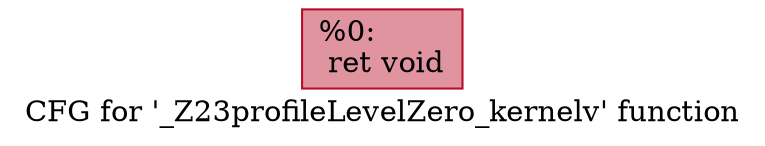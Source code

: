 digraph "CFG for '_Z23profileLevelZero_kernelv' function" {
	label="CFG for '_Z23profileLevelZero_kernelv' function";

	Node0x4f321f0 [shape=record,color="#b70d28ff", style=filled, fillcolor="#b70d2870",label="{%0:\l  ret void\l}"];
}

